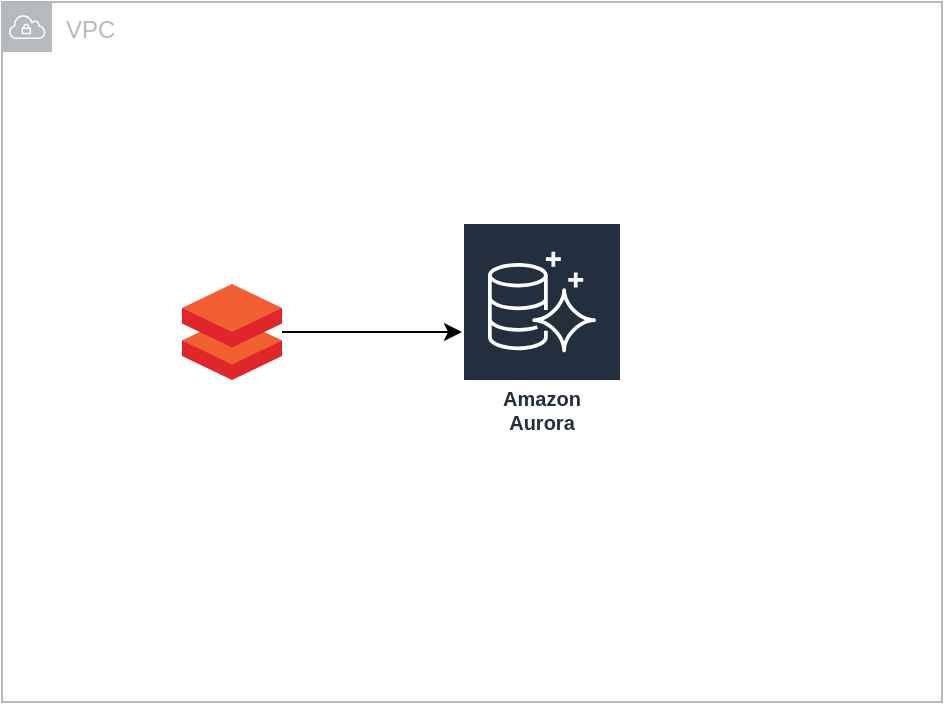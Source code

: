 <mxfile>
    <diagram id="X8pm6YlTL4I-NLfsob9f" name="Page-1">
        <mxGraphModel dx="1372" dy="778" grid="1" gridSize="10" guides="1" tooltips="1" connect="1" arrows="1" fold="1" page="1" pageScale="1" pageWidth="850" pageHeight="1100" math="0" shadow="0">
            <root>
                <mxCell id="0"/>
                <mxCell id="1" style="locked=1;" parent="0"/>
                <mxCell id="4" value="vpc" style="locked=1;" parent="0"/>
                <mxCell id="5" value="VPC" style="sketch=0;outlineConnect=0;gradientColor=none;html=1;whiteSpace=wrap;fontSize=12;fontStyle=0;shape=mxgraph.aws4.group;grIcon=mxgraph.aws4.group_vpc;strokeColor=#B6BABF;fillColor=none;verticalAlign=top;align=left;spacingLeft=30;fontColor=#B6BABF;dashed=0;" vertex="1" parent="4">
                    <mxGeometry x="150" y="200" width="470" height="350" as="geometry"/>
                </mxCell>
                <mxCell id="6" value="aws" parent="0"/>
                <mxCell id="9" style="edgeStyle=none;html=1;" edge="1" parent="6" source="7" target="8">
                    <mxGeometry relative="1" as="geometry"/>
                </mxCell>
                <mxCell id="7" value="" style="sketch=0;aspect=fixed;html=1;points=[];align=center;image;fontSize=12;image=img/lib/mscae/Databricks.svg;" vertex="1" parent="6">
                    <mxGeometry x="240" y="341" width="50" height="48" as="geometry"/>
                </mxCell>
                <mxCell id="8" value="Amazon&#10;Aurora" style="sketch=0;outlineConnect=0;fontColor=#232F3E;gradientColor=none;strokeColor=#ffffff;fillColor=#232F3E;dashed=0;verticalLabelPosition=middle;verticalAlign=bottom;align=center;html=1;whiteSpace=wrap;fontSize=10;fontStyle=1;spacing=3;shape=mxgraph.aws4.productIcon;prIcon=mxgraph.aws4.aurora;" vertex="1" parent="6">
                    <mxGeometry x="380" y="310" width="80" height="110" as="geometry"/>
                </mxCell>
            </root>
        </mxGraphModel>
    </diagram>
</mxfile>
